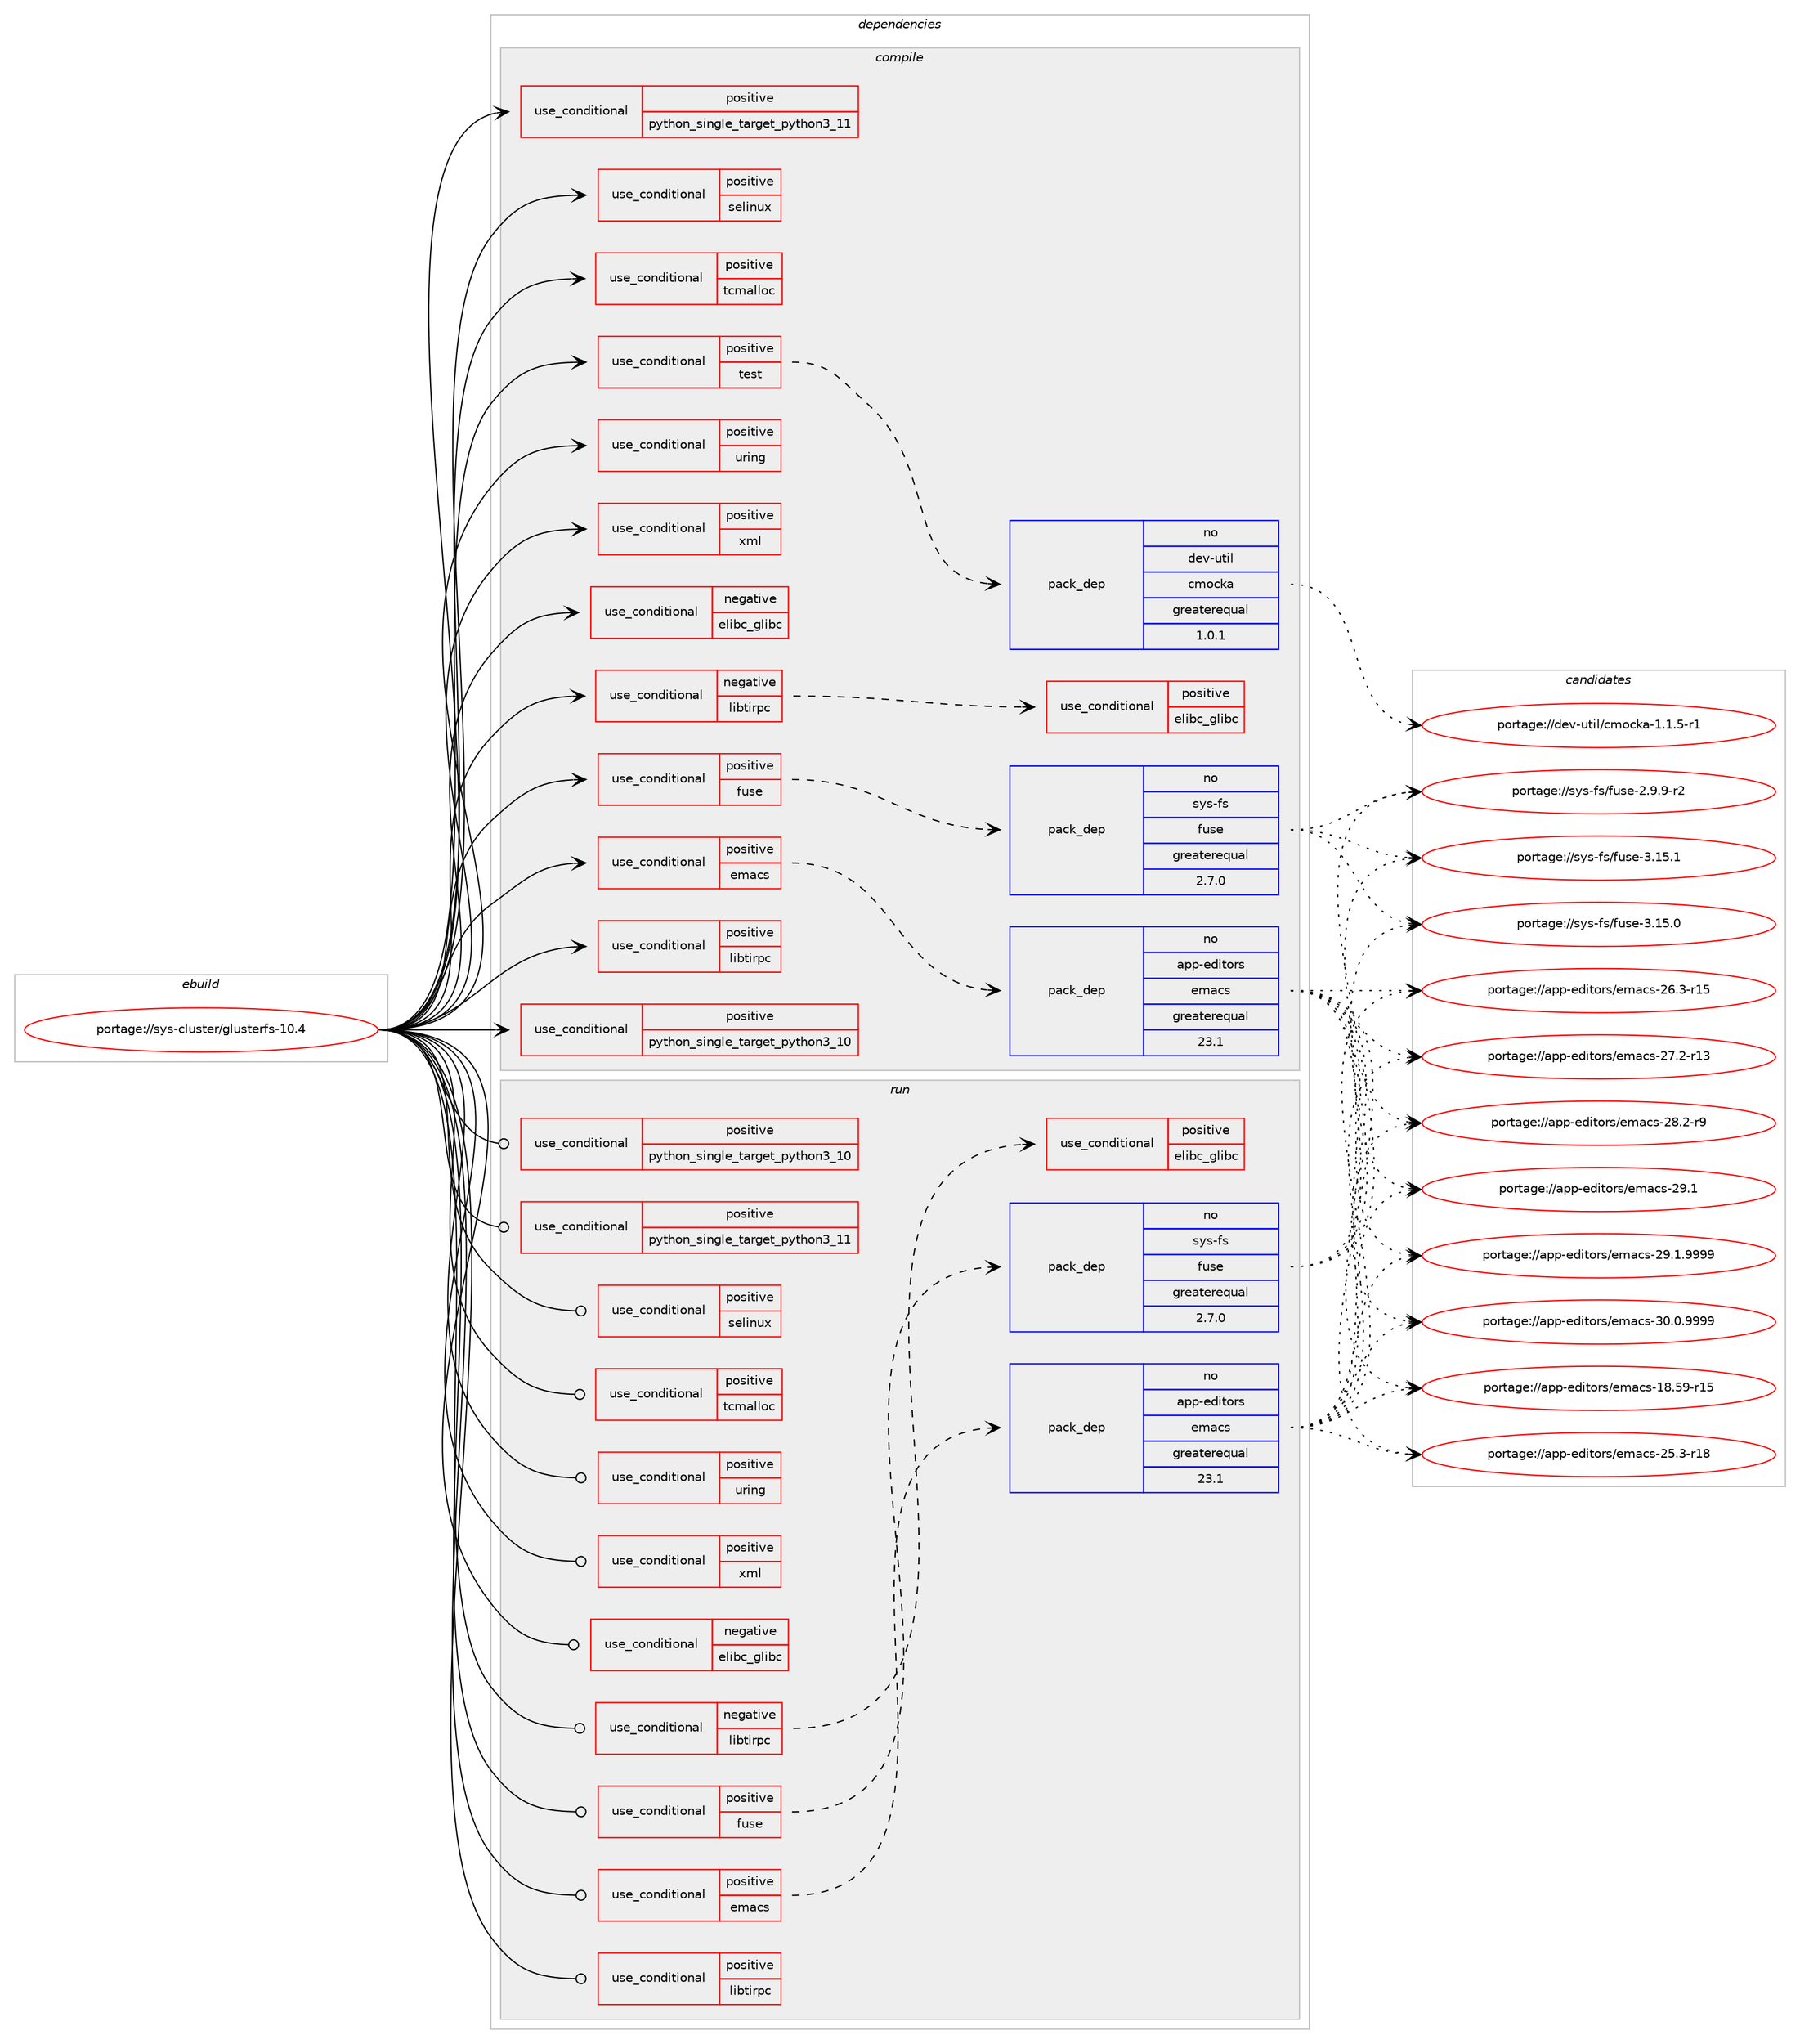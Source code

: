 digraph prolog {

# *************
# Graph options
# *************

newrank=true;
concentrate=true;
compound=true;
graph [rankdir=LR,fontname=Helvetica,fontsize=10,ranksep=1.5];#, ranksep=2.5, nodesep=0.2];
edge  [arrowhead=vee];
node  [fontname=Helvetica,fontsize=10];

# **********
# The ebuild
# **********

subgraph cluster_leftcol {
color=gray;
rank=same;
label=<<i>ebuild</i>>;
id [label="portage://sys-cluster/glusterfs-10.4", color=red, width=4, href="../sys-cluster/glusterfs-10.4.svg"];
}

# ****************
# The dependencies
# ****************

subgraph cluster_midcol {
color=gray;
label=<<i>dependencies</i>>;
subgraph cluster_compile {
fillcolor="#eeeeee";
style=filled;
label=<<i>compile</i>>;
subgraph cond61 {
dependency151 [label=<<TABLE BORDER="0" CELLBORDER="1" CELLSPACING="0" CELLPADDING="4"><TR><TD ROWSPAN="3" CELLPADDING="10">use_conditional</TD></TR><TR><TD>negative</TD></TR><TR><TD>elibc_glibc</TD></TR></TABLE>>, shape=none, color=red];
# *** BEGIN UNKNOWN DEPENDENCY TYPE (TODO) ***
# dependency151 -> package_dependency(portage://sys-cluster/glusterfs-10.4,install,no,sys-libs,argp-standalone,none,[,,],[],[])
# *** END UNKNOWN DEPENDENCY TYPE (TODO) ***

}
id:e -> dependency151:w [weight=20,style="solid",arrowhead="vee"];
subgraph cond62 {
dependency152 [label=<<TABLE BORDER="0" CELLBORDER="1" CELLSPACING="0" CELLPADDING="4"><TR><TD ROWSPAN="3" CELLPADDING="10">use_conditional</TD></TR><TR><TD>negative</TD></TR><TR><TD>libtirpc</TD></TR></TABLE>>, shape=none, color=red];
subgraph cond63 {
dependency153 [label=<<TABLE BORDER="0" CELLBORDER="1" CELLSPACING="0" CELLPADDING="4"><TR><TD ROWSPAN="3" CELLPADDING="10">use_conditional</TD></TR><TR><TD>positive</TD></TR><TR><TD>elibc_glibc</TD></TR></TABLE>>, shape=none, color=red];
# *** BEGIN UNKNOWN DEPENDENCY TYPE (TODO) ***
# dependency153 -> package_dependency(portage://sys-cluster/glusterfs-10.4,install,no,sys-libs,glibc,none,[,,],[],[use(enable(rpc),negative)])
# *** END UNKNOWN DEPENDENCY TYPE (TODO) ***

}
dependency152:e -> dependency153:w [weight=20,style="dashed",arrowhead="vee"];
}
id:e -> dependency152:w [weight=20,style="solid",arrowhead="vee"];
subgraph cond64 {
dependency154 [label=<<TABLE BORDER="0" CELLBORDER="1" CELLSPACING="0" CELLPADDING="4"><TR><TD ROWSPAN="3" CELLPADDING="10">use_conditional</TD></TR><TR><TD>positive</TD></TR><TR><TD>emacs</TD></TR></TABLE>>, shape=none, color=red];
subgraph pack89 {
dependency155 [label=<<TABLE BORDER="0" CELLBORDER="1" CELLSPACING="0" CELLPADDING="4" WIDTH="220"><TR><TD ROWSPAN="6" CELLPADDING="30">pack_dep</TD></TR><TR><TD WIDTH="110">no</TD></TR><TR><TD>app-editors</TD></TR><TR><TD>emacs</TD></TR><TR><TD>greaterequal</TD></TR><TR><TD>23.1</TD></TR></TABLE>>, shape=none, color=blue];
}
dependency154:e -> dependency155:w [weight=20,style="dashed",arrowhead="vee"];
}
id:e -> dependency154:w [weight=20,style="solid",arrowhead="vee"];
subgraph cond65 {
dependency156 [label=<<TABLE BORDER="0" CELLBORDER="1" CELLSPACING="0" CELLPADDING="4"><TR><TD ROWSPAN="3" CELLPADDING="10">use_conditional</TD></TR><TR><TD>positive</TD></TR><TR><TD>fuse</TD></TR></TABLE>>, shape=none, color=red];
subgraph pack90 {
dependency157 [label=<<TABLE BORDER="0" CELLBORDER="1" CELLSPACING="0" CELLPADDING="4" WIDTH="220"><TR><TD ROWSPAN="6" CELLPADDING="30">pack_dep</TD></TR><TR><TD WIDTH="110">no</TD></TR><TR><TD>sys-fs</TD></TR><TR><TD>fuse</TD></TR><TR><TD>greaterequal</TD></TR><TR><TD>2.7.0</TD></TR></TABLE>>, shape=none, color=blue];
}
dependency156:e -> dependency157:w [weight=20,style="dashed",arrowhead="vee"];
}
id:e -> dependency156:w [weight=20,style="solid",arrowhead="vee"];
subgraph cond66 {
dependency158 [label=<<TABLE BORDER="0" CELLBORDER="1" CELLSPACING="0" CELLPADDING="4"><TR><TD ROWSPAN="3" CELLPADDING="10">use_conditional</TD></TR><TR><TD>positive</TD></TR><TR><TD>libtirpc</TD></TR></TABLE>>, shape=none, color=red];
# *** BEGIN UNKNOWN DEPENDENCY TYPE (TODO) ***
# dependency158 -> package_dependency(portage://sys-cluster/glusterfs-10.4,install,no,net-libs,libtirpc,none,[,,],any_same_slot,[])
# *** END UNKNOWN DEPENDENCY TYPE (TODO) ***

}
id:e -> dependency158:w [weight=20,style="solid",arrowhead="vee"];
subgraph cond67 {
dependency159 [label=<<TABLE BORDER="0" CELLBORDER="1" CELLSPACING="0" CELLPADDING="4"><TR><TD ROWSPAN="3" CELLPADDING="10">use_conditional</TD></TR><TR><TD>positive</TD></TR><TR><TD>python_single_target_python3_10</TD></TR></TABLE>>, shape=none, color=red];
# *** BEGIN UNKNOWN DEPENDENCY TYPE (TODO) ***
# dependency159 -> package_dependency(portage://sys-cluster/glusterfs-10.4,install,no,dev-lang,python,none,[,,],[slot(3.10)],[])
# *** END UNKNOWN DEPENDENCY TYPE (TODO) ***

}
id:e -> dependency159:w [weight=20,style="solid",arrowhead="vee"];
subgraph cond68 {
dependency160 [label=<<TABLE BORDER="0" CELLBORDER="1" CELLSPACING="0" CELLPADDING="4"><TR><TD ROWSPAN="3" CELLPADDING="10">use_conditional</TD></TR><TR><TD>positive</TD></TR><TR><TD>python_single_target_python3_11</TD></TR></TABLE>>, shape=none, color=red];
# *** BEGIN UNKNOWN DEPENDENCY TYPE (TODO) ***
# dependency160 -> package_dependency(portage://sys-cluster/glusterfs-10.4,install,no,dev-lang,python,none,[,,],[slot(3.11)],[])
# *** END UNKNOWN DEPENDENCY TYPE (TODO) ***

}
id:e -> dependency160:w [weight=20,style="solid",arrowhead="vee"];
subgraph cond69 {
dependency161 [label=<<TABLE BORDER="0" CELLBORDER="1" CELLSPACING="0" CELLPADDING="4"><TR><TD ROWSPAN="3" CELLPADDING="10">use_conditional</TD></TR><TR><TD>positive</TD></TR><TR><TD>selinux</TD></TR></TABLE>>, shape=none, color=red];
# *** BEGIN UNKNOWN DEPENDENCY TYPE (TODO) ***
# dependency161 -> package_dependency(portage://sys-cluster/glusterfs-10.4,install,no,sec-policy,selinux-glusterfs,none,[,,],[],[])
# *** END UNKNOWN DEPENDENCY TYPE (TODO) ***

}
id:e -> dependency161:w [weight=20,style="solid",arrowhead="vee"];
subgraph cond70 {
dependency162 [label=<<TABLE BORDER="0" CELLBORDER="1" CELLSPACING="0" CELLPADDING="4"><TR><TD ROWSPAN="3" CELLPADDING="10">use_conditional</TD></TR><TR><TD>positive</TD></TR><TR><TD>tcmalloc</TD></TR></TABLE>>, shape=none, color=red];
# *** BEGIN UNKNOWN DEPENDENCY TYPE (TODO) ***
# dependency162 -> package_dependency(portage://sys-cluster/glusterfs-10.4,install,no,dev-util,google-perftools,none,[,,],[],[])
# *** END UNKNOWN DEPENDENCY TYPE (TODO) ***

}
id:e -> dependency162:w [weight=20,style="solid",arrowhead="vee"];
subgraph cond71 {
dependency163 [label=<<TABLE BORDER="0" CELLBORDER="1" CELLSPACING="0" CELLPADDING="4"><TR><TD ROWSPAN="3" CELLPADDING="10">use_conditional</TD></TR><TR><TD>positive</TD></TR><TR><TD>test</TD></TR></TABLE>>, shape=none, color=red];
subgraph pack91 {
dependency164 [label=<<TABLE BORDER="0" CELLBORDER="1" CELLSPACING="0" CELLPADDING="4" WIDTH="220"><TR><TD ROWSPAN="6" CELLPADDING="30">pack_dep</TD></TR><TR><TD WIDTH="110">no</TD></TR><TR><TD>dev-util</TD></TR><TR><TD>cmocka</TD></TR><TR><TD>greaterequal</TD></TR><TR><TD>1.0.1</TD></TR></TABLE>>, shape=none, color=blue];
}
dependency163:e -> dependency164:w [weight=20,style="dashed",arrowhead="vee"];
# *** BEGIN UNKNOWN DEPENDENCY TYPE (TODO) ***
# dependency163 -> package_dependency(portage://sys-cluster/glusterfs-10.4,install,no,app-benchmarks,dbench,none,[,,],[],[])
# *** END UNKNOWN DEPENDENCY TYPE (TODO) ***

# *** BEGIN UNKNOWN DEPENDENCY TYPE (TODO) ***
# dependency163 -> package_dependency(portage://sys-cluster/glusterfs-10.4,install,no,dev-vcs,git,none,[,,],[],[])
# *** END UNKNOWN DEPENDENCY TYPE (TODO) ***

# *** BEGIN UNKNOWN DEPENDENCY TYPE (TODO) ***
# dependency163 -> package_dependency(portage://sys-cluster/glusterfs-10.4,install,no,virtual,perl-Test-Harness,none,[,,],[],[])
# *** END UNKNOWN DEPENDENCY TYPE (TODO) ***

# *** BEGIN UNKNOWN DEPENDENCY TYPE (TODO) ***
# dependency163 -> package_dependency(portage://sys-cluster/glusterfs-10.4,install,no,dev-libs,yajl,none,[,,],[],[])
# *** END UNKNOWN DEPENDENCY TYPE (TODO) ***

# *** BEGIN UNKNOWN DEPENDENCY TYPE (TODO) ***
# dependency163 -> package_dependency(portage://sys-cluster/glusterfs-10.4,install,no,sys-fs,xfsprogs,none,[,,],[],[])
# *** END UNKNOWN DEPENDENCY TYPE (TODO) ***

# *** BEGIN UNKNOWN DEPENDENCY TYPE (TODO) ***
# dependency163 -> package_dependency(portage://sys-cluster/glusterfs-10.4,install,no,sys-apps,attr,none,[,,],[],[])
# *** END UNKNOWN DEPENDENCY TYPE (TODO) ***

}
id:e -> dependency163:w [weight=20,style="solid",arrowhead="vee"];
subgraph cond72 {
dependency165 [label=<<TABLE BORDER="0" CELLBORDER="1" CELLSPACING="0" CELLPADDING="4"><TR><TD ROWSPAN="3" CELLPADDING="10">use_conditional</TD></TR><TR><TD>positive</TD></TR><TR><TD>uring</TD></TR></TABLE>>, shape=none, color=red];
# *** BEGIN UNKNOWN DEPENDENCY TYPE (TODO) ***
# dependency165 -> package_dependency(portage://sys-cluster/glusterfs-10.4,install,no,sys-libs,liburing,none,[,,],any_same_slot,[])
# *** END UNKNOWN DEPENDENCY TYPE (TODO) ***

}
id:e -> dependency165:w [weight=20,style="solid",arrowhead="vee"];
subgraph cond73 {
dependency166 [label=<<TABLE BORDER="0" CELLBORDER="1" CELLSPACING="0" CELLPADDING="4"><TR><TD ROWSPAN="3" CELLPADDING="10">use_conditional</TD></TR><TR><TD>positive</TD></TR><TR><TD>xml</TD></TR></TABLE>>, shape=none, color=red];
# *** BEGIN UNKNOWN DEPENDENCY TYPE (TODO) ***
# dependency166 -> package_dependency(portage://sys-cluster/glusterfs-10.4,install,no,dev-libs,libxml2,none,[,,],[],[])
# *** END UNKNOWN DEPENDENCY TYPE (TODO) ***

}
id:e -> dependency166:w [weight=20,style="solid",arrowhead="vee"];
# *** BEGIN UNKNOWN DEPENDENCY TYPE (TODO) ***
# id -> package_dependency(portage://sys-cluster/glusterfs-10.4,install,no,acct-group,gluster,none,[,,],[],[])
# *** END UNKNOWN DEPENDENCY TYPE (TODO) ***

# *** BEGIN UNKNOWN DEPENDENCY TYPE (TODO) ***
# id -> package_dependency(portage://sys-cluster/glusterfs-10.4,install,no,acct-user,gluster,none,[,,],[],[])
# *** END UNKNOWN DEPENDENCY TYPE (TODO) ***

# *** BEGIN UNKNOWN DEPENDENCY TYPE (TODO) ***
# id -> package_dependency(portage://sys-cluster/glusterfs-10.4,install,no,dev-libs,libaio,none,[,,],[],[])
# *** END UNKNOWN DEPENDENCY TYPE (TODO) ***

# *** BEGIN UNKNOWN DEPENDENCY TYPE (TODO) ***
# id -> package_dependency(portage://sys-cluster/glusterfs-10.4,install,no,dev-libs,openssl,none,[,,],any_same_slot,[use(disable(bindist),negative)])
# *** END UNKNOWN DEPENDENCY TYPE (TODO) ***

# *** BEGIN UNKNOWN DEPENDENCY TYPE (TODO) ***
# id -> package_dependency(portage://sys-cluster/glusterfs-10.4,install,no,dev-libs,userspace-rcu,none,[,,],any_same_slot,[])
# *** END UNKNOWN DEPENDENCY TYPE (TODO) ***

# *** BEGIN UNKNOWN DEPENDENCY TYPE (TODO) ***
# id -> package_dependency(portage://sys-cluster/glusterfs-10.4,install,no,net-libs,rpcsvc-proto,none,[,,],[],[])
# *** END UNKNOWN DEPENDENCY TYPE (TODO) ***

# *** BEGIN UNKNOWN DEPENDENCY TYPE (TODO) ***
# id -> package_dependency(portage://sys-cluster/glusterfs-10.4,install,no,sys-apps,util-linux,none,[,,],[],[])
# *** END UNKNOWN DEPENDENCY TYPE (TODO) ***

# *** BEGIN UNKNOWN DEPENDENCY TYPE (TODO) ***
# id -> package_dependency(portage://sys-cluster/glusterfs-10.4,install,no,sys-libs,readline,none,[,,],any_same_slot,[])
# *** END UNKNOWN DEPENDENCY TYPE (TODO) ***

# *** BEGIN UNKNOWN DEPENDENCY TYPE (TODO) ***
# id -> package_dependency(portage://sys-cluster/glusterfs-10.4,install,no,virtual,acl,none,[,,],[],[])
# *** END UNKNOWN DEPENDENCY TYPE (TODO) ***

}
subgraph cluster_compileandrun {
fillcolor="#eeeeee";
style=filled;
label=<<i>compile and run</i>>;
}
subgraph cluster_run {
fillcolor="#eeeeee";
style=filled;
label=<<i>run</i>>;
subgraph cond74 {
dependency167 [label=<<TABLE BORDER="0" CELLBORDER="1" CELLSPACING="0" CELLPADDING="4"><TR><TD ROWSPAN="3" CELLPADDING="10">use_conditional</TD></TR><TR><TD>negative</TD></TR><TR><TD>elibc_glibc</TD></TR></TABLE>>, shape=none, color=red];
# *** BEGIN UNKNOWN DEPENDENCY TYPE (TODO) ***
# dependency167 -> package_dependency(portage://sys-cluster/glusterfs-10.4,run,no,sys-libs,argp-standalone,none,[,,],[],[])
# *** END UNKNOWN DEPENDENCY TYPE (TODO) ***

}
id:e -> dependency167:w [weight=20,style="solid",arrowhead="odot"];
subgraph cond75 {
dependency168 [label=<<TABLE BORDER="0" CELLBORDER="1" CELLSPACING="0" CELLPADDING="4"><TR><TD ROWSPAN="3" CELLPADDING="10">use_conditional</TD></TR><TR><TD>negative</TD></TR><TR><TD>libtirpc</TD></TR></TABLE>>, shape=none, color=red];
subgraph cond76 {
dependency169 [label=<<TABLE BORDER="0" CELLBORDER="1" CELLSPACING="0" CELLPADDING="4"><TR><TD ROWSPAN="3" CELLPADDING="10">use_conditional</TD></TR><TR><TD>positive</TD></TR><TR><TD>elibc_glibc</TD></TR></TABLE>>, shape=none, color=red];
# *** BEGIN UNKNOWN DEPENDENCY TYPE (TODO) ***
# dependency169 -> package_dependency(portage://sys-cluster/glusterfs-10.4,run,no,sys-libs,glibc,none,[,,],[],[use(enable(rpc),negative)])
# *** END UNKNOWN DEPENDENCY TYPE (TODO) ***

}
dependency168:e -> dependency169:w [weight=20,style="dashed",arrowhead="vee"];
}
id:e -> dependency168:w [weight=20,style="solid",arrowhead="odot"];
subgraph cond77 {
dependency170 [label=<<TABLE BORDER="0" CELLBORDER="1" CELLSPACING="0" CELLPADDING="4"><TR><TD ROWSPAN="3" CELLPADDING="10">use_conditional</TD></TR><TR><TD>positive</TD></TR><TR><TD>emacs</TD></TR></TABLE>>, shape=none, color=red];
subgraph pack92 {
dependency171 [label=<<TABLE BORDER="0" CELLBORDER="1" CELLSPACING="0" CELLPADDING="4" WIDTH="220"><TR><TD ROWSPAN="6" CELLPADDING="30">pack_dep</TD></TR><TR><TD WIDTH="110">no</TD></TR><TR><TD>app-editors</TD></TR><TR><TD>emacs</TD></TR><TR><TD>greaterequal</TD></TR><TR><TD>23.1</TD></TR></TABLE>>, shape=none, color=blue];
}
dependency170:e -> dependency171:w [weight=20,style="dashed",arrowhead="vee"];
}
id:e -> dependency170:w [weight=20,style="solid",arrowhead="odot"];
subgraph cond78 {
dependency172 [label=<<TABLE BORDER="0" CELLBORDER="1" CELLSPACING="0" CELLPADDING="4"><TR><TD ROWSPAN="3" CELLPADDING="10">use_conditional</TD></TR><TR><TD>positive</TD></TR><TR><TD>fuse</TD></TR></TABLE>>, shape=none, color=red];
subgraph pack93 {
dependency173 [label=<<TABLE BORDER="0" CELLBORDER="1" CELLSPACING="0" CELLPADDING="4" WIDTH="220"><TR><TD ROWSPAN="6" CELLPADDING="30">pack_dep</TD></TR><TR><TD WIDTH="110">no</TD></TR><TR><TD>sys-fs</TD></TR><TR><TD>fuse</TD></TR><TR><TD>greaterequal</TD></TR><TR><TD>2.7.0</TD></TR></TABLE>>, shape=none, color=blue];
}
dependency172:e -> dependency173:w [weight=20,style="dashed",arrowhead="vee"];
}
id:e -> dependency172:w [weight=20,style="solid",arrowhead="odot"];
subgraph cond79 {
dependency174 [label=<<TABLE BORDER="0" CELLBORDER="1" CELLSPACING="0" CELLPADDING="4"><TR><TD ROWSPAN="3" CELLPADDING="10">use_conditional</TD></TR><TR><TD>positive</TD></TR><TR><TD>libtirpc</TD></TR></TABLE>>, shape=none, color=red];
# *** BEGIN UNKNOWN DEPENDENCY TYPE (TODO) ***
# dependency174 -> package_dependency(portage://sys-cluster/glusterfs-10.4,run,no,net-libs,libtirpc,none,[,,],any_same_slot,[])
# *** END UNKNOWN DEPENDENCY TYPE (TODO) ***

}
id:e -> dependency174:w [weight=20,style="solid",arrowhead="odot"];
subgraph cond80 {
dependency175 [label=<<TABLE BORDER="0" CELLBORDER="1" CELLSPACING="0" CELLPADDING="4"><TR><TD ROWSPAN="3" CELLPADDING="10">use_conditional</TD></TR><TR><TD>positive</TD></TR><TR><TD>python_single_target_python3_10</TD></TR></TABLE>>, shape=none, color=red];
# *** BEGIN UNKNOWN DEPENDENCY TYPE (TODO) ***
# dependency175 -> package_dependency(portage://sys-cluster/glusterfs-10.4,run,no,dev-lang,python,none,[,,],[slot(3.10)],[])
# *** END UNKNOWN DEPENDENCY TYPE (TODO) ***

}
id:e -> dependency175:w [weight=20,style="solid",arrowhead="odot"];
subgraph cond81 {
dependency176 [label=<<TABLE BORDER="0" CELLBORDER="1" CELLSPACING="0" CELLPADDING="4"><TR><TD ROWSPAN="3" CELLPADDING="10">use_conditional</TD></TR><TR><TD>positive</TD></TR><TR><TD>python_single_target_python3_11</TD></TR></TABLE>>, shape=none, color=red];
# *** BEGIN UNKNOWN DEPENDENCY TYPE (TODO) ***
# dependency176 -> package_dependency(portage://sys-cluster/glusterfs-10.4,run,no,dev-lang,python,none,[,,],[slot(3.11)],[])
# *** END UNKNOWN DEPENDENCY TYPE (TODO) ***

}
id:e -> dependency176:w [weight=20,style="solid",arrowhead="odot"];
subgraph cond82 {
dependency177 [label=<<TABLE BORDER="0" CELLBORDER="1" CELLSPACING="0" CELLPADDING="4"><TR><TD ROWSPAN="3" CELLPADDING="10">use_conditional</TD></TR><TR><TD>positive</TD></TR><TR><TD>selinux</TD></TR></TABLE>>, shape=none, color=red];
# *** BEGIN UNKNOWN DEPENDENCY TYPE (TODO) ***
# dependency177 -> package_dependency(portage://sys-cluster/glusterfs-10.4,run,no,sec-policy,selinux-glusterfs,none,[,,],[],[])
# *** END UNKNOWN DEPENDENCY TYPE (TODO) ***

}
id:e -> dependency177:w [weight=20,style="solid",arrowhead="odot"];
subgraph cond83 {
dependency178 [label=<<TABLE BORDER="0" CELLBORDER="1" CELLSPACING="0" CELLPADDING="4"><TR><TD ROWSPAN="3" CELLPADDING="10">use_conditional</TD></TR><TR><TD>positive</TD></TR><TR><TD>tcmalloc</TD></TR></TABLE>>, shape=none, color=red];
# *** BEGIN UNKNOWN DEPENDENCY TYPE (TODO) ***
# dependency178 -> package_dependency(portage://sys-cluster/glusterfs-10.4,run,no,dev-util,google-perftools,none,[,,],[],[])
# *** END UNKNOWN DEPENDENCY TYPE (TODO) ***

}
id:e -> dependency178:w [weight=20,style="solid",arrowhead="odot"];
subgraph cond84 {
dependency179 [label=<<TABLE BORDER="0" CELLBORDER="1" CELLSPACING="0" CELLPADDING="4"><TR><TD ROWSPAN="3" CELLPADDING="10">use_conditional</TD></TR><TR><TD>positive</TD></TR><TR><TD>uring</TD></TR></TABLE>>, shape=none, color=red];
# *** BEGIN UNKNOWN DEPENDENCY TYPE (TODO) ***
# dependency179 -> package_dependency(portage://sys-cluster/glusterfs-10.4,run,no,sys-libs,liburing,none,[,,],any_same_slot,[])
# *** END UNKNOWN DEPENDENCY TYPE (TODO) ***

}
id:e -> dependency179:w [weight=20,style="solid",arrowhead="odot"];
subgraph cond85 {
dependency180 [label=<<TABLE BORDER="0" CELLBORDER="1" CELLSPACING="0" CELLPADDING="4"><TR><TD ROWSPAN="3" CELLPADDING="10">use_conditional</TD></TR><TR><TD>positive</TD></TR><TR><TD>xml</TD></TR></TABLE>>, shape=none, color=red];
# *** BEGIN UNKNOWN DEPENDENCY TYPE (TODO) ***
# dependency180 -> package_dependency(portage://sys-cluster/glusterfs-10.4,run,no,dev-libs,libxml2,none,[,,],[],[])
# *** END UNKNOWN DEPENDENCY TYPE (TODO) ***

}
id:e -> dependency180:w [weight=20,style="solid",arrowhead="odot"];
# *** BEGIN UNKNOWN DEPENDENCY TYPE (TODO) ***
# id -> package_dependency(portage://sys-cluster/glusterfs-10.4,run,no,acct-group,gluster,none,[,,],[],[])
# *** END UNKNOWN DEPENDENCY TYPE (TODO) ***

# *** BEGIN UNKNOWN DEPENDENCY TYPE (TODO) ***
# id -> package_dependency(portage://sys-cluster/glusterfs-10.4,run,no,acct-user,gluster,none,[,,],[],[])
# *** END UNKNOWN DEPENDENCY TYPE (TODO) ***

# *** BEGIN UNKNOWN DEPENDENCY TYPE (TODO) ***
# id -> package_dependency(portage://sys-cluster/glusterfs-10.4,run,no,dev-libs,libaio,none,[,,],[],[])
# *** END UNKNOWN DEPENDENCY TYPE (TODO) ***

# *** BEGIN UNKNOWN DEPENDENCY TYPE (TODO) ***
# id -> package_dependency(portage://sys-cluster/glusterfs-10.4,run,no,dev-libs,openssl,none,[,,],any_same_slot,[use(disable(bindist),negative)])
# *** END UNKNOWN DEPENDENCY TYPE (TODO) ***

# *** BEGIN UNKNOWN DEPENDENCY TYPE (TODO) ***
# id -> package_dependency(portage://sys-cluster/glusterfs-10.4,run,no,dev-libs,userspace-rcu,none,[,,],any_same_slot,[])
# *** END UNKNOWN DEPENDENCY TYPE (TODO) ***

# *** BEGIN UNKNOWN DEPENDENCY TYPE (TODO) ***
# id -> package_dependency(portage://sys-cluster/glusterfs-10.4,run,no,net-libs,rpcsvc-proto,none,[,,],[],[])
# *** END UNKNOWN DEPENDENCY TYPE (TODO) ***

# *** BEGIN UNKNOWN DEPENDENCY TYPE (TODO) ***
# id -> package_dependency(portage://sys-cluster/glusterfs-10.4,run,no,sys-apps,util-linux,none,[,,],[],[])
# *** END UNKNOWN DEPENDENCY TYPE (TODO) ***

# *** BEGIN UNKNOWN DEPENDENCY TYPE (TODO) ***
# id -> package_dependency(portage://sys-cluster/glusterfs-10.4,run,no,sys-libs,readline,none,[,,],any_same_slot,[])
# *** END UNKNOWN DEPENDENCY TYPE (TODO) ***

# *** BEGIN UNKNOWN DEPENDENCY TYPE (TODO) ***
# id -> package_dependency(portage://sys-cluster/glusterfs-10.4,run,no,virtual,tmpfiles,none,[,,],[],[])
# *** END UNKNOWN DEPENDENCY TYPE (TODO) ***

}
}

# **************
# The candidates
# **************

subgraph cluster_choices {
rank=same;
color=gray;
label=<<i>candidates</i>>;

subgraph choice89 {
color=black;
nodesep=1;
choice9711211245101100105116111114115471011099799115454956465357451144953 [label="portage://app-editors/emacs-18.59-r15", color=red, width=4,href="../app-editors/emacs-18.59-r15.svg"];
choice97112112451011001051161111141154710110997991154550534651451144956 [label="portage://app-editors/emacs-25.3-r18", color=red, width=4,href="../app-editors/emacs-25.3-r18.svg"];
choice97112112451011001051161111141154710110997991154550544651451144953 [label="portage://app-editors/emacs-26.3-r15", color=red, width=4,href="../app-editors/emacs-26.3-r15.svg"];
choice97112112451011001051161111141154710110997991154550554650451144951 [label="portage://app-editors/emacs-27.2-r13", color=red, width=4,href="../app-editors/emacs-27.2-r13.svg"];
choice971121124510110010511611111411547101109979911545505646504511457 [label="portage://app-editors/emacs-28.2-r9", color=red, width=4,href="../app-editors/emacs-28.2-r9.svg"];
choice97112112451011001051161111141154710110997991154550574649 [label="portage://app-editors/emacs-29.1", color=red, width=4,href="../app-editors/emacs-29.1.svg"];
choice971121124510110010511611111411547101109979911545505746494657575757 [label="portage://app-editors/emacs-29.1.9999", color=red, width=4,href="../app-editors/emacs-29.1.9999.svg"];
choice971121124510110010511611111411547101109979911545514846484657575757 [label="portage://app-editors/emacs-30.0.9999", color=red, width=4,href="../app-editors/emacs-30.0.9999.svg"];
dependency155:e -> choice9711211245101100105116111114115471011099799115454956465357451144953:w [style=dotted,weight="100"];
dependency155:e -> choice97112112451011001051161111141154710110997991154550534651451144956:w [style=dotted,weight="100"];
dependency155:e -> choice97112112451011001051161111141154710110997991154550544651451144953:w [style=dotted,weight="100"];
dependency155:e -> choice97112112451011001051161111141154710110997991154550554650451144951:w [style=dotted,weight="100"];
dependency155:e -> choice971121124510110010511611111411547101109979911545505646504511457:w [style=dotted,weight="100"];
dependency155:e -> choice97112112451011001051161111141154710110997991154550574649:w [style=dotted,weight="100"];
dependency155:e -> choice971121124510110010511611111411547101109979911545505746494657575757:w [style=dotted,weight="100"];
dependency155:e -> choice971121124510110010511611111411547101109979911545514846484657575757:w [style=dotted,weight="100"];
}
subgraph choice90 {
color=black;
nodesep=1;
choice11512111545102115471021171151014550465746574511450 [label="portage://sys-fs/fuse-2.9.9-r2", color=red, width=4,href="../sys-fs/fuse-2.9.9-r2.svg"];
choice115121115451021154710211711510145514649534648 [label="portage://sys-fs/fuse-3.15.0", color=red, width=4,href="../sys-fs/fuse-3.15.0.svg"];
choice115121115451021154710211711510145514649534649 [label="portage://sys-fs/fuse-3.15.1", color=red, width=4,href="../sys-fs/fuse-3.15.1.svg"];
dependency157:e -> choice11512111545102115471021171151014550465746574511450:w [style=dotted,weight="100"];
dependency157:e -> choice115121115451021154710211711510145514649534648:w [style=dotted,weight="100"];
dependency157:e -> choice115121115451021154710211711510145514649534649:w [style=dotted,weight="100"];
}
subgraph choice91 {
color=black;
nodesep=1;
choice10010111845117116105108479910911199107974549464946534511449 [label="portage://dev-util/cmocka-1.1.5-r1", color=red, width=4,href="../dev-util/cmocka-1.1.5-r1.svg"];
dependency164:e -> choice10010111845117116105108479910911199107974549464946534511449:w [style=dotted,weight="100"];
}
subgraph choice92 {
color=black;
nodesep=1;
choice9711211245101100105116111114115471011099799115454956465357451144953 [label="portage://app-editors/emacs-18.59-r15", color=red, width=4,href="../app-editors/emacs-18.59-r15.svg"];
choice97112112451011001051161111141154710110997991154550534651451144956 [label="portage://app-editors/emacs-25.3-r18", color=red, width=4,href="../app-editors/emacs-25.3-r18.svg"];
choice97112112451011001051161111141154710110997991154550544651451144953 [label="portage://app-editors/emacs-26.3-r15", color=red, width=4,href="../app-editors/emacs-26.3-r15.svg"];
choice97112112451011001051161111141154710110997991154550554650451144951 [label="portage://app-editors/emacs-27.2-r13", color=red, width=4,href="../app-editors/emacs-27.2-r13.svg"];
choice971121124510110010511611111411547101109979911545505646504511457 [label="portage://app-editors/emacs-28.2-r9", color=red, width=4,href="../app-editors/emacs-28.2-r9.svg"];
choice97112112451011001051161111141154710110997991154550574649 [label="portage://app-editors/emacs-29.1", color=red, width=4,href="../app-editors/emacs-29.1.svg"];
choice971121124510110010511611111411547101109979911545505746494657575757 [label="portage://app-editors/emacs-29.1.9999", color=red, width=4,href="../app-editors/emacs-29.1.9999.svg"];
choice971121124510110010511611111411547101109979911545514846484657575757 [label="portage://app-editors/emacs-30.0.9999", color=red, width=4,href="../app-editors/emacs-30.0.9999.svg"];
dependency171:e -> choice9711211245101100105116111114115471011099799115454956465357451144953:w [style=dotted,weight="100"];
dependency171:e -> choice97112112451011001051161111141154710110997991154550534651451144956:w [style=dotted,weight="100"];
dependency171:e -> choice97112112451011001051161111141154710110997991154550544651451144953:w [style=dotted,weight="100"];
dependency171:e -> choice97112112451011001051161111141154710110997991154550554650451144951:w [style=dotted,weight="100"];
dependency171:e -> choice971121124510110010511611111411547101109979911545505646504511457:w [style=dotted,weight="100"];
dependency171:e -> choice97112112451011001051161111141154710110997991154550574649:w [style=dotted,weight="100"];
dependency171:e -> choice971121124510110010511611111411547101109979911545505746494657575757:w [style=dotted,weight="100"];
dependency171:e -> choice971121124510110010511611111411547101109979911545514846484657575757:w [style=dotted,weight="100"];
}
subgraph choice93 {
color=black;
nodesep=1;
choice11512111545102115471021171151014550465746574511450 [label="portage://sys-fs/fuse-2.9.9-r2", color=red, width=4,href="../sys-fs/fuse-2.9.9-r2.svg"];
choice115121115451021154710211711510145514649534648 [label="portage://sys-fs/fuse-3.15.0", color=red, width=4,href="../sys-fs/fuse-3.15.0.svg"];
choice115121115451021154710211711510145514649534649 [label="portage://sys-fs/fuse-3.15.1", color=red, width=4,href="../sys-fs/fuse-3.15.1.svg"];
dependency173:e -> choice11512111545102115471021171151014550465746574511450:w [style=dotted,weight="100"];
dependency173:e -> choice115121115451021154710211711510145514649534648:w [style=dotted,weight="100"];
dependency173:e -> choice115121115451021154710211711510145514649534649:w [style=dotted,weight="100"];
}
}

}
